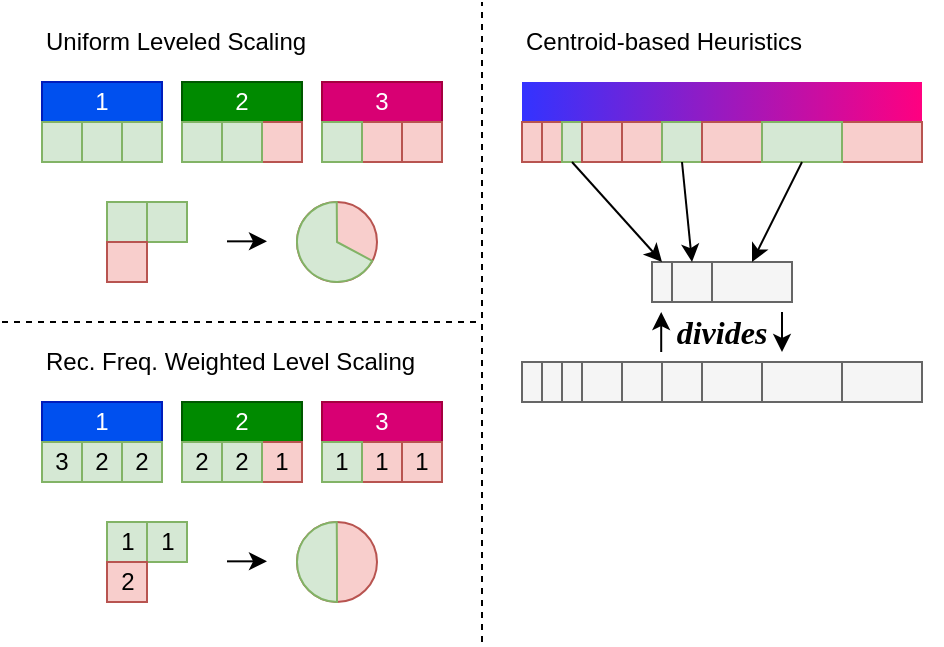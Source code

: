 <mxfile version="24.4.13" type="device">
  <diagram name="第 1 页" id="KG_1584yeeTxQOkkxCXQ">
    <mxGraphModel dx="759" dy="683" grid="1" gridSize="10" guides="1" tooltips="1" connect="1" arrows="1" fold="1" page="1" pageScale="1" pageWidth="827" pageHeight="1169" math="0" shadow="0">
      <root>
        <mxCell id="0" />
        <mxCell id="1" parent="0" />
        <mxCell id="GWCFRqCWKiFgRtvKcvF--1" value="1" style="rounded=0;whiteSpace=wrap;html=1;fillColor=#0050ef;strokeColor=#001DBC;fontColor=#ffffff;" vertex="1" parent="1">
          <mxGeometry x="20" y="40" width="60" height="20" as="geometry" />
        </mxCell>
        <mxCell id="GWCFRqCWKiFgRtvKcvF--2" value="2" style="rounded=0;whiteSpace=wrap;html=1;fillColor=#008a00;strokeColor=#005700;fontColor=#ffffff;" vertex="1" parent="1">
          <mxGeometry x="90" y="40" width="60" height="20" as="geometry" />
        </mxCell>
        <mxCell id="GWCFRqCWKiFgRtvKcvF--3" value="3" style="rounded=0;whiteSpace=wrap;html=1;fillColor=#d80073;strokeColor=#A50040;fontColor=#ffffff;" vertex="1" parent="1">
          <mxGeometry x="160" y="40" width="60" height="20" as="geometry" />
        </mxCell>
        <mxCell id="GWCFRqCWKiFgRtvKcvF--4" value="" style="rounded=0;whiteSpace=wrap;html=1;fillColor=#f8cecc;strokeColor=#b85450;" vertex="1" parent="1">
          <mxGeometry x="180" y="60" width="20" height="20" as="geometry" />
        </mxCell>
        <mxCell id="GWCFRqCWKiFgRtvKcvF--6" value="" style="rounded=0;whiteSpace=wrap;html=1;fillColor=#d5e8d4;strokeColor=#82b366;" vertex="1" parent="1">
          <mxGeometry x="20" y="60" width="20" height="20" as="geometry" />
        </mxCell>
        <mxCell id="GWCFRqCWKiFgRtvKcvF--7" value="" style="rounded=0;whiteSpace=wrap;html=1;fillColor=#d5e8d4;strokeColor=#82b366;" vertex="1" parent="1">
          <mxGeometry x="160" y="60" width="20" height="20" as="geometry" />
        </mxCell>
        <mxCell id="GWCFRqCWKiFgRtvKcvF--8" value="" style="rounded=0;whiteSpace=wrap;html=1;fillColor=#f8cecc;strokeColor=#b85450;" vertex="1" parent="1">
          <mxGeometry x="130" y="60" width="20" height="20" as="geometry" />
        </mxCell>
        <mxCell id="GWCFRqCWKiFgRtvKcvF--9" value="" style="rounded=0;whiteSpace=wrap;html=1;fillColor=#d5e8d4;strokeColor=#82b366;" vertex="1" parent="1">
          <mxGeometry x="90" y="60" width="20" height="20" as="geometry" />
        </mxCell>
        <mxCell id="GWCFRqCWKiFgRtvKcvF--10" value="" style="rounded=0;whiteSpace=wrap;html=1;fillColor=#d5e8d4;strokeColor=#82b366;" vertex="1" parent="1">
          <mxGeometry x="110" y="60" width="20" height="20" as="geometry" />
        </mxCell>
        <mxCell id="GWCFRqCWKiFgRtvKcvF--12" value="" style="rounded=0;whiteSpace=wrap;html=1;fillColor=#f8cecc;strokeColor=#b85450;" vertex="1" parent="1">
          <mxGeometry x="200" y="60" width="20" height="20" as="geometry" />
        </mxCell>
        <mxCell id="GWCFRqCWKiFgRtvKcvF--13" value="" style="rounded=0;whiteSpace=wrap;html=1;fillColor=#d5e8d4;strokeColor=#82b366;" vertex="1" parent="1">
          <mxGeometry x="40" y="60" width="20" height="20" as="geometry" />
        </mxCell>
        <mxCell id="GWCFRqCWKiFgRtvKcvF--14" value="" style="rounded=0;whiteSpace=wrap;html=1;fillColor=#d5e8d4;strokeColor=#82b366;" vertex="1" parent="1">
          <mxGeometry x="60" y="60" width="20" height="20" as="geometry" />
        </mxCell>
        <mxCell id="GWCFRqCWKiFgRtvKcvF--15" value="" style="rounded=0;whiteSpace=wrap;html=1;fillColor=#d5e8d4;strokeColor=#82b366;" vertex="1" parent="1">
          <mxGeometry x="52.5" y="100" width="20" height="20" as="geometry" />
        </mxCell>
        <mxCell id="GWCFRqCWKiFgRtvKcvF--18" value="" style="rounded=0;whiteSpace=wrap;html=1;fillColor=#d5e8d4;strokeColor=#82b366;" vertex="1" parent="1">
          <mxGeometry x="72.5" y="100" width="20" height="20" as="geometry" />
        </mxCell>
        <mxCell id="GWCFRqCWKiFgRtvKcvF--16" value="" style="rounded=0;whiteSpace=wrap;html=1;fillColor=#f8cecc;strokeColor=#b85450;" vertex="1" parent="1">
          <mxGeometry x="52.5" y="120" width="20" height="20" as="geometry" />
        </mxCell>
        <mxCell id="GWCFRqCWKiFgRtvKcvF--19" value="" style="endArrow=classic;html=1;rounded=0;" edge="1" parent="1">
          <mxGeometry width="50" height="50" relative="1" as="geometry">
            <mxPoint x="112.5" y="119.67" as="sourcePoint" />
            <mxPoint x="132.5" y="119.67" as="targetPoint" />
          </mxGeometry>
        </mxCell>
        <mxCell id="GWCFRqCWKiFgRtvKcvF--22" value="" style="ellipse;whiteSpace=wrap;html=1;aspect=fixed;fillColor=#f8cecc;strokeColor=#b85450;" vertex="1" parent="1">
          <mxGeometry x="147.5" y="100" width="40" height="40" as="geometry" />
        </mxCell>
        <mxCell id="GWCFRqCWKiFgRtvKcvF--23" value="" style="verticalLabelPosition=bottom;verticalAlign=top;html=1;shape=mxgraph.basic.pie;startAngle=0.203;endAngle=0.874;fillColor=#d5e8d4;strokeColor=#82b366;rotation=45;" vertex="1" parent="1">
          <mxGeometry x="147.5" y="100" width="40" height="40" as="geometry" />
        </mxCell>
        <mxCell id="GWCFRqCWKiFgRtvKcvF--24" value="1" style="rounded=0;whiteSpace=wrap;html=1;fillColor=#d5e8d4;strokeColor=#82b366;" vertex="1" parent="1">
          <mxGeometry x="52.5" y="260" width="20" height="20" as="geometry" />
        </mxCell>
        <mxCell id="GWCFRqCWKiFgRtvKcvF--25" value="1" style="rounded=0;whiteSpace=wrap;html=1;fillColor=#d5e8d4;strokeColor=#82b366;" vertex="1" parent="1">
          <mxGeometry x="72.5" y="260" width="20" height="20" as="geometry" />
        </mxCell>
        <mxCell id="GWCFRqCWKiFgRtvKcvF--26" value="2" style="rounded=0;whiteSpace=wrap;html=1;fillColor=#f8cecc;strokeColor=#b85450;" vertex="1" parent="1">
          <mxGeometry x="52.5" y="280" width="20" height="20" as="geometry" />
        </mxCell>
        <mxCell id="GWCFRqCWKiFgRtvKcvF--27" value="" style="endArrow=classic;html=1;rounded=0;" edge="1" parent="1">
          <mxGeometry width="50" height="50" relative="1" as="geometry">
            <mxPoint x="112.5" y="279.67" as="sourcePoint" />
            <mxPoint x="132.5" y="279.67" as="targetPoint" />
          </mxGeometry>
        </mxCell>
        <mxCell id="GWCFRqCWKiFgRtvKcvF--29" value="" style="ellipse;whiteSpace=wrap;html=1;aspect=fixed;fillColor=#f8cecc;strokeColor=#b85450;" vertex="1" parent="1">
          <mxGeometry x="147.5" y="260" width="40" height="40" as="geometry" />
        </mxCell>
        <mxCell id="GWCFRqCWKiFgRtvKcvF--30" value="" style="verticalLabelPosition=bottom;verticalAlign=top;html=1;shape=mxgraph.basic.pie;startAngle=0.375;endAngle=0.874;fillColor=#d5e8d4;strokeColor=#82b366;rotation=45;" vertex="1" parent="1">
          <mxGeometry x="147.5" y="260" width="40" height="40" as="geometry" />
        </mxCell>
        <mxCell id="GWCFRqCWKiFgRtvKcvF--32" value="1" style="rounded=0;whiteSpace=wrap;html=1;fillColor=#0050ef;strokeColor=#001DBC;fontColor=#ffffff;" vertex="1" parent="1">
          <mxGeometry x="20" y="200" width="60" height="20" as="geometry" />
        </mxCell>
        <mxCell id="GWCFRqCWKiFgRtvKcvF--33" value="2" style="rounded=0;whiteSpace=wrap;html=1;fillColor=#008a00;strokeColor=#005700;fontColor=#ffffff;" vertex="1" parent="1">
          <mxGeometry x="90" y="200" width="60" height="20" as="geometry" />
        </mxCell>
        <mxCell id="GWCFRqCWKiFgRtvKcvF--34" value="3" style="rounded=0;whiteSpace=wrap;html=1;fillColor=#d80073;strokeColor=#A50040;fontColor=#ffffff;" vertex="1" parent="1">
          <mxGeometry x="160" y="200" width="60" height="20" as="geometry" />
        </mxCell>
        <mxCell id="GWCFRqCWKiFgRtvKcvF--35" value="1" style="rounded=0;whiteSpace=wrap;html=1;fillColor=#f8cecc;strokeColor=#b85450;" vertex="1" parent="1">
          <mxGeometry x="180" y="220" width="20" height="20" as="geometry" />
        </mxCell>
        <mxCell id="GWCFRqCWKiFgRtvKcvF--36" value="3" style="rounded=0;whiteSpace=wrap;html=1;fillColor=#d5e8d4;strokeColor=#82b366;" vertex="1" parent="1">
          <mxGeometry x="20" y="220" width="20" height="20" as="geometry" />
        </mxCell>
        <mxCell id="GWCFRqCWKiFgRtvKcvF--37" value="1" style="rounded=0;whiteSpace=wrap;html=1;fillColor=#d5e8d4;strokeColor=#82b366;" vertex="1" parent="1">
          <mxGeometry x="160" y="220" width="20" height="20" as="geometry" />
        </mxCell>
        <mxCell id="GWCFRqCWKiFgRtvKcvF--38" value="1" style="rounded=0;whiteSpace=wrap;html=1;fillColor=#f8cecc;strokeColor=#b85450;" vertex="1" parent="1">
          <mxGeometry x="130" y="220" width="20" height="20" as="geometry" />
        </mxCell>
        <mxCell id="GWCFRqCWKiFgRtvKcvF--39" value="2" style="rounded=0;whiteSpace=wrap;html=1;fillColor=#d5e8d4;strokeColor=#82b366;" vertex="1" parent="1">
          <mxGeometry x="90" y="220" width="20" height="20" as="geometry" />
        </mxCell>
        <mxCell id="GWCFRqCWKiFgRtvKcvF--40" value="2" style="rounded=0;whiteSpace=wrap;html=1;fillColor=#d5e8d4;strokeColor=#82b366;" vertex="1" parent="1">
          <mxGeometry x="110" y="220" width="20" height="20" as="geometry" />
        </mxCell>
        <mxCell id="GWCFRqCWKiFgRtvKcvF--41" value="1" style="rounded=0;whiteSpace=wrap;html=1;fillColor=#f8cecc;strokeColor=#b85450;" vertex="1" parent="1">
          <mxGeometry x="200" y="220" width="20" height="20" as="geometry" />
        </mxCell>
        <mxCell id="GWCFRqCWKiFgRtvKcvF--42" value="2" style="rounded=0;whiteSpace=wrap;html=1;fillColor=#d5e8d4;strokeColor=#82b366;" vertex="1" parent="1">
          <mxGeometry x="40" y="220" width="20" height="20" as="geometry" />
        </mxCell>
        <mxCell id="GWCFRqCWKiFgRtvKcvF--43" value="2" style="rounded=0;whiteSpace=wrap;html=1;fillColor=#d5e8d4;strokeColor=#82b366;" vertex="1" parent="1">
          <mxGeometry x="60" y="220" width="20" height="20" as="geometry" />
        </mxCell>
        <mxCell id="GWCFRqCWKiFgRtvKcvF--50" value="Uniform Leveled Scaling" style="text;html=1;align=left;verticalAlign=middle;whiteSpace=wrap;rounded=0;" vertex="1" parent="1">
          <mxGeometry x="20" y="10" width="210" height="20" as="geometry" />
        </mxCell>
        <mxCell id="GWCFRqCWKiFgRtvKcvF--51" value="Rec. Freq. Weighted Level Scaling" style="text;html=1;align=left;verticalAlign=middle;whiteSpace=wrap;rounded=0;fillColor=none;" vertex="1" parent="1">
          <mxGeometry x="20" y="170" width="200" height="20" as="geometry" />
        </mxCell>
        <mxCell id="GWCFRqCWKiFgRtvKcvF--56" value="Centroid-based Heuristics" style="text;html=1;align=left;verticalAlign=middle;whiteSpace=wrap;rounded=0;" vertex="1" parent="1">
          <mxGeometry x="260" y="10" width="210" height="20" as="geometry" />
        </mxCell>
        <mxCell id="GWCFRqCWKiFgRtvKcvF--57" value="" style="rounded=0;whiteSpace=wrap;html=1;gradientColor=#FF0080;gradientDirection=east;fillColor=#3333FF;strokeColor=none;" vertex="1" parent="1">
          <mxGeometry x="260" y="40" width="200" height="20" as="geometry" />
        </mxCell>
        <mxCell id="GWCFRqCWKiFgRtvKcvF--58" value="" style="rounded=0;whiteSpace=wrap;html=1;fillColor=#f8cecc;strokeColor=#b85450;" vertex="1" parent="1">
          <mxGeometry x="260" y="60" width="10" height="20" as="geometry" />
        </mxCell>
        <mxCell id="GWCFRqCWKiFgRtvKcvF--59" value="" style="rounded=0;whiteSpace=wrap;html=1;fillColor=#f8cecc;strokeColor=#b85450;" vertex="1" parent="1">
          <mxGeometry x="270" y="60" width="10" height="20" as="geometry" />
        </mxCell>
        <mxCell id="GWCFRqCWKiFgRtvKcvF--60" value="" style="rounded=0;whiteSpace=wrap;html=1;fillColor=#f8cecc;strokeColor=#b85450;" vertex="1" parent="1">
          <mxGeometry x="420" y="60" width="40" height="20" as="geometry" />
        </mxCell>
        <mxCell id="GWCFRqCWKiFgRtvKcvF--61" value="" style="rounded=0;whiteSpace=wrap;html=1;fillColor=#d5e8d4;strokeColor=#82b366;" vertex="1" parent="1">
          <mxGeometry x="280" y="60" width="10" height="20" as="geometry" />
        </mxCell>
        <mxCell id="GWCFRqCWKiFgRtvKcvF--62" value="" style="rounded=0;whiteSpace=wrap;html=1;fillColor=#f8cecc;strokeColor=#b85450;" vertex="1" parent="1">
          <mxGeometry x="290" y="60" width="20" height="20" as="geometry" />
        </mxCell>
        <mxCell id="GWCFRqCWKiFgRtvKcvF--63" value="" style="rounded=0;whiteSpace=wrap;html=1;fillColor=#f8cecc;strokeColor=#b85450;" vertex="1" parent="1">
          <mxGeometry x="310" y="60" width="20" height="20" as="geometry" />
        </mxCell>
        <mxCell id="GWCFRqCWKiFgRtvKcvF--64" value="" style="rounded=0;whiteSpace=wrap;html=1;fillColor=#d5e8d4;strokeColor=#82b366;" vertex="1" parent="1">
          <mxGeometry x="330" y="60" width="20" height="20" as="geometry" />
        </mxCell>
        <mxCell id="GWCFRqCWKiFgRtvKcvF--65" value="" style="rounded=0;whiteSpace=wrap;html=1;fillColor=#f8cecc;strokeColor=#b85450;" vertex="1" parent="1">
          <mxGeometry x="350" y="60" width="30" height="20" as="geometry" />
        </mxCell>
        <mxCell id="GWCFRqCWKiFgRtvKcvF--66" value="" style="rounded=0;whiteSpace=wrap;html=1;fillColor=#d5e8d4;strokeColor=#82b366;" vertex="1" parent="1">
          <mxGeometry x="380" y="60" width="40" height="20" as="geometry" />
        </mxCell>
        <mxCell id="GWCFRqCWKiFgRtvKcvF--69" value="" style="rounded=0;whiteSpace=wrap;html=1;fillColor=#f5f5f5;fontColor=#333333;strokeColor=#666666;" vertex="1" parent="1">
          <mxGeometry x="325" y="130" width="10" height="20" as="geometry" />
        </mxCell>
        <mxCell id="GWCFRqCWKiFgRtvKcvF--70" value="" style="rounded=0;whiteSpace=wrap;html=1;fillColor=#f5f5f5;fontColor=#333333;strokeColor=#666666;" vertex="1" parent="1">
          <mxGeometry x="335" y="130" width="20" height="20" as="geometry" />
        </mxCell>
        <mxCell id="GWCFRqCWKiFgRtvKcvF--71" value="" style="rounded=0;whiteSpace=wrap;html=1;fillColor=#f5f5f5;fontColor=#333333;strokeColor=#666666;" vertex="1" parent="1">
          <mxGeometry x="355" y="130" width="40" height="20" as="geometry" />
        </mxCell>
        <mxCell id="GWCFRqCWKiFgRtvKcvF--72" value="divides" style="text;html=1;align=center;verticalAlign=middle;whiteSpace=wrap;rounded=0;fontStyle=3;fontFamily=Times New Roman;fontSize=16;" vertex="1" parent="1">
          <mxGeometry x="340" y="150" width="40" height="30" as="geometry" />
        </mxCell>
        <mxCell id="GWCFRqCWKiFgRtvKcvF--73" value="" style="rounded=0;whiteSpace=wrap;html=1;fillColor=#f5f5f5;fontColor=#333333;strokeColor=#666666;" vertex="1" parent="1">
          <mxGeometry x="260" y="180" width="10" height="20" as="geometry" />
        </mxCell>
        <mxCell id="GWCFRqCWKiFgRtvKcvF--74" value="" style="rounded=0;whiteSpace=wrap;html=1;fillColor=#f5f5f5;fontColor=#333333;strokeColor=#666666;" vertex="1" parent="1">
          <mxGeometry x="270" y="180" width="10" height="20" as="geometry" />
        </mxCell>
        <mxCell id="GWCFRqCWKiFgRtvKcvF--75" value="" style="rounded=0;whiteSpace=wrap;html=1;fillColor=#f5f5f5;fontColor=#333333;strokeColor=#666666;" vertex="1" parent="1">
          <mxGeometry x="420" y="180" width="40" height="20" as="geometry" />
        </mxCell>
        <mxCell id="GWCFRqCWKiFgRtvKcvF--76" value="" style="rounded=0;whiteSpace=wrap;html=1;fillColor=#f5f5f5;fontColor=#333333;strokeColor=#666666;" vertex="1" parent="1">
          <mxGeometry x="280" y="180" width="10" height="20" as="geometry" />
        </mxCell>
        <mxCell id="GWCFRqCWKiFgRtvKcvF--77" value="" style="rounded=0;whiteSpace=wrap;html=1;fillColor=#f5f5f5;fontColor=#333333;strokeColor=#666666;" vertex="1" parent="1">
          <mxGeometry x="290" y="180" width="20" height="20" as="geometry" />
        </mxCell>
        <mxCell id="GWCFRqCWKiFgRtvKcvF--78" value="" style="rounded=0;whiteSpace=wrap;html=1;fillColor=#f5f5f5;fontColor=#333333;strokeColor=#666666;" vertex="1" parent="1">
          <mxGeometry x="310" y="180" width="20" height="20" as="geometry" />
        </mxCell>
        <mxCell id="GWCFRqCWKiFgRtvKcvF--79" value="" style="rounded=0;whiteSpace=wrap;html=1;fillColor=#f5f5f5;fontColor=#333333;strokeColor=#666666;" vertex="1" parent="1">
          <mxGeometry x="330" y="180" width="20" height="20" as="geometry" />
        </mxCell>
        <mxCell id="GWCFRqCWKiFgRtvKcvF--80" value="" style="rounded=0;whiteSpace=wrap;html=1;fillColor=#f5f5f5;fontColor=#333333;strokeColor=#666666;" vertex="1" parent="1">
          <mxGeometry x="350" y="180" width="30" height="20" as="geometry" />
        </mxCell>
        <mxCell id="GWCFRqCWKiFgRtvKcvF--81" value="" style="rounded=0;whiteSpace=wrap;html=1;fillColor=#f5f5f5;fontColor=#333333;strokeColor=#666666;" vertex="1" parent="1">
          <mxGeometry x="380" y="180" width="40" height="20" as="geometry" />
        </mxCell>
        <mxCell id="GWCFRqCWKiFgRtvKcvF--83" value="" style="endArrow=classic;html=1;rounded=0;exitX=0.5;exitY=1;exitDx=0;exitDy=0;entryX=0.5;entryY=0;entryDx=0;entryDy=0;" edge="1" parent="1" source="GWCFRqCWKiFgRtvKcvF--61" target="GWCFRqCWKiFgRtvKcvF--69">
          <mxGeometry width="50" height="50" relative="1" as="geometry">
            <mxPoint x="300" y="140" as="sourcePoint" />
            <mxPoint x="350" y="90" as="targetPoint" />
          </mxGeometry>
        </mxCell>
        <mxCell id="GWCFRqCWKiFgRtvKcvF--84" value="" style="endArrow=classic;html=1;rounded=0;exitX=0.5;exitY=1;exitDx=0;exitDy=0;entryX=0.5;entryY=0;entryDx=0;entryDy=0;" edge="1" parent="1" source="GWCFRqCWKiFgRtvKcvF--64" target="GWCFRqCWKiFgRtvKcvF--70">
          <mxGeometry width="50" height="50" relative="1" as="geometry">
            <mxPoint x="380" y="150" as="sourcePoint" />
            <mxPoint x="430" y="100" as="targetPoint" />
          </mxGeometry>
        </mxCell>
        <mxCell id="GWCFRqCWKiFgRtvKcvF--85" value="" style="endArrow=classic;html=1;rounded=0;exitX=0.5;exitY=1;exitDx=0;exitDy=0;entryX=0.5;entryY=0;entryDx=0;entryDy=0;" edge="1" parent="1" source="GWCFRqCWKiFgRtvKcvF--66" target="GWCFRqCWKiFgRtvKcvF--71">
          <mxGeometry width="50" height="50" relative="1" as="geometry">
            <mxPoint x="450" y="160" as="sourcePoint" />
            <mxPoint x="500" y="110" as="targetPoint" />
          </mxGeometry>
        </mxCell>
        <mxCell id="GWCFRqCWKiFgRtvKcvF--86" value="" style="endArrow=classic;html=1;rounded=0;" edge="1" parent="1">
          <mxGeometry width="50" height="50" relative="1" as="geometry">
            <mxPoint x="329.6" y="175" as="sourcePoint" />
            <mxPoint x="329.6" y="155" as="targetPoint" />
          </mxGeometry>
        </mxCell>
        <mxCell id="GWCFRqCWKiFgRtvKcvF--87" value="" style="endArrow=classic;html=1;rounded=0;" edge="1" parent="1">
          <mxGeometry width="50" height="50" relative="1" as="geometry">
            <mxPoint x="390" y="155" as="sourcePoint" />
            <mxPoint x="390" y="175" as="targetPoint" />
          </mxGeometry>
        </mxCell>
        <mxCell id="GWCFRqCWKiFgRtvKcvF--88" value="" style="endArrow=none;dashed=1;html=1;rounded=0;" edge="1" parent="1">
          <mxGeometry width="50" height="50" relative="1" as="geometry">
            <mxPoint x="240" y="320" as="sourcePoint" />
            <mxPoint x="240" as="targetPoint" />
          </mxGeometry>
        </mxCell>
        <mxCell id="GWCFRqCWKiFgRtvKcvF--89" value="" style="endArrow=none;dashed=1;html=1;rounded=0;" edge="1" parent="1">
          <mxGeometry width="50" height="50" relative="1" as="geometry">
            <mxPoint y="160" as="sourcePoint" />
            <mxPoint x="240" y="160" as="targetPoint" />
          </mxGeometry>
        </mxCell>
      </root>
    </mxGraphModel>
  </diagram>
</mxfile>
